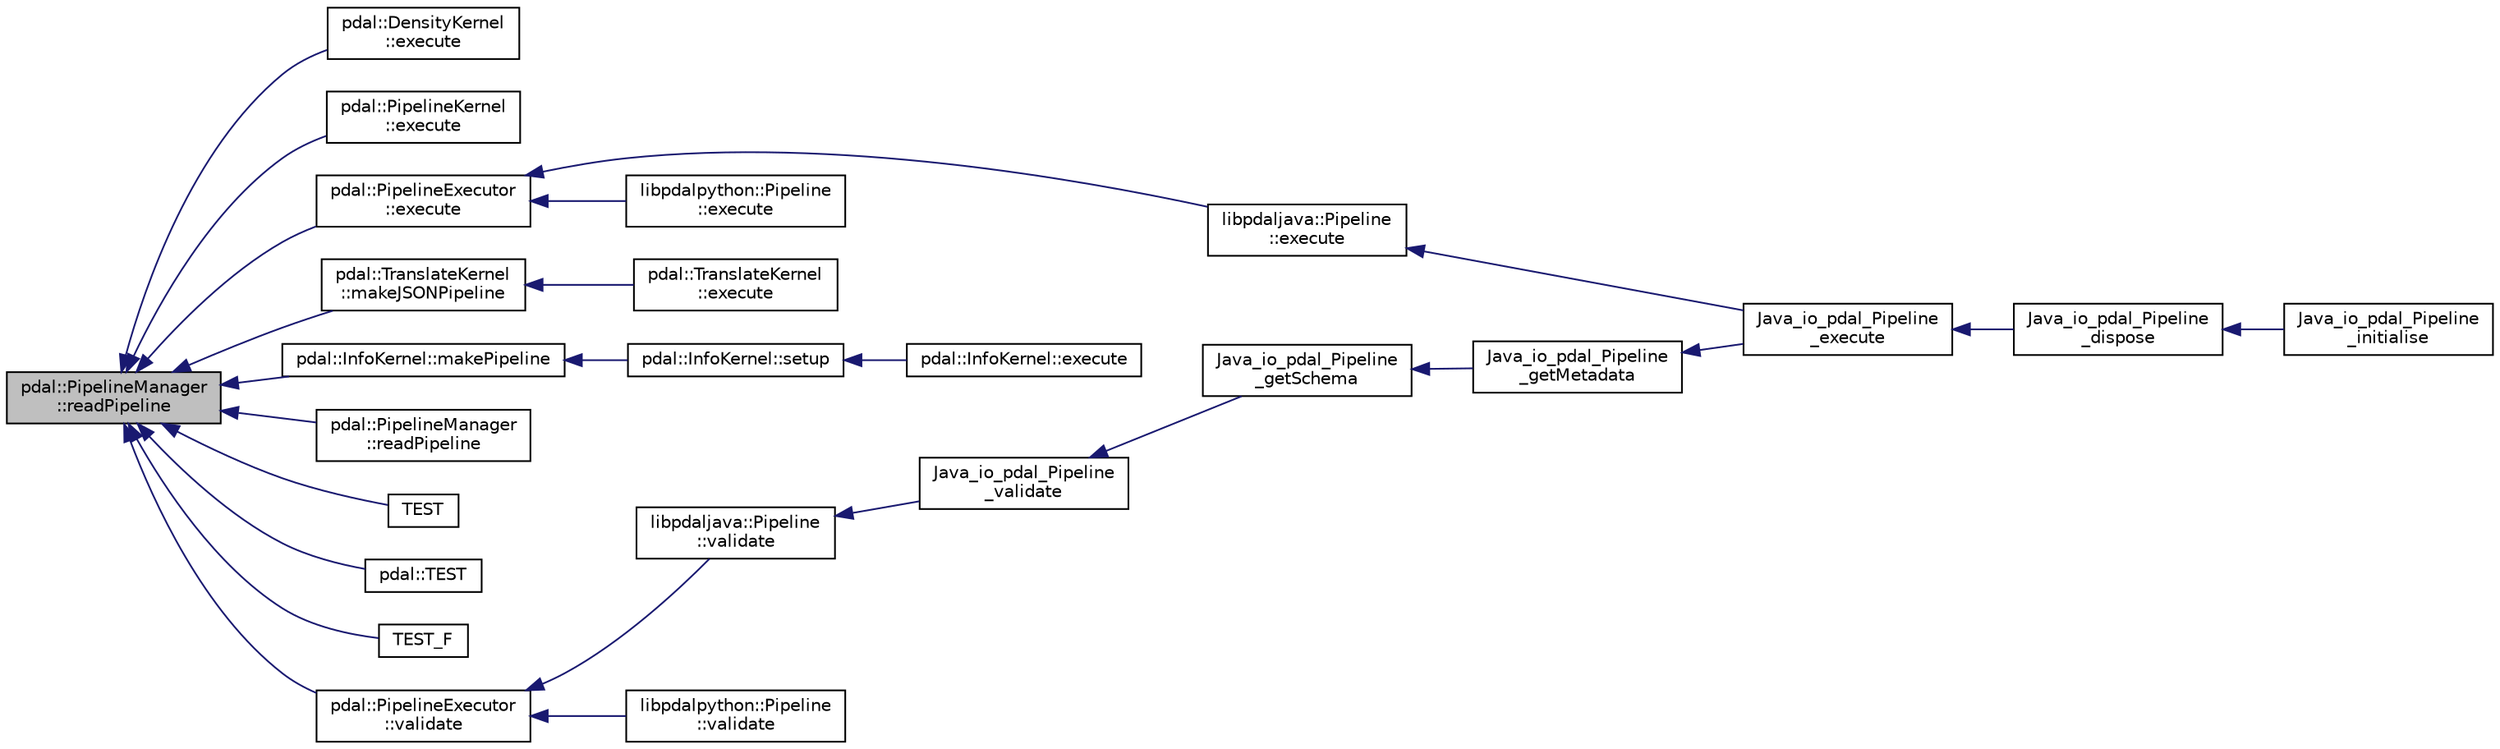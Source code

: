 digraph "pdal::PipelineManager::readPipeline"
{
  edge [fontname="Helvetica",fontsize="10",labelfontname="Helvetica",labelfontsize="10"];
  node [fontname="Helvetica",fontsize="10",shape=record];
  rankdir="LR";
  Node1 [label="pdal::PipelineManager\l::readPipeline",height=0.2,width=0.4,color="black", fillcolor="grey75", style="filled", fontcolor="black"];
  Node1 -> Node2 [dir="back",color="midnightblue",fontsize="10",style="solid",fontname="Helvetica"];
  Node2 [label="pdal::DensityKernel\l::execute",height=0.2,width=0.4,color="black", fillcolor="white", style="filled",URL="$classpdal_1_1DensityKernel.html#a0c74e94ba52214ddb0455254fb25a0b3"];
  Node1 -> Node3 [dir="back",color="midnightblue",fontsize="10",style="solid",fontname="Helvetica"];
  Node3 [label="pdal::PipelineKernel\l::execute",height=0.2,width=0.4,color="black", fillcolor="white", style="filled",URL="$classpdal_1_1PipelineKernel.html#a0d3bb8f1b2c0af4e3d8af7f61a264d20"];
  Node1 -> Node4 [dir="back",color="midnightblue",fontsize="10",style="solid",fontname="Helvetica"];
  Node4 [label="pdal::PipelineExecutor\l::execute",height=0.2,width=0.4,color="black", fillcolor="white", style="filled",URL="$classpdal_1_1PipelineExecutor.html#a9ff24f6f54a70e8606f4d1af5d2860f5"];
  Node4 -> Node5 [dir="back",color="midnightblue",fontsize="10",style="solid",fontname="Helvetica"];
  Node5 [label="libpdaljava::Pipeline\l::execute",height=0.2,width=0.4,color="black", fillcolor="white", style="filled",URL="$classlibpdaljava_1_1Pipeline.html#ad495dfb2b84c8504a4eb4b1d81be9343"];
  Node5 -> Node6 [dir="back",color="midnightblue",fontsize="10",style="solid",fontname="Helvetica"];
  Node6 [label="Java_io_pdal_Pipeline\l_execute",height=0.2,width=0.4,color="black", fillcolor="white", style="filled",URL="$io__pdal__Pipeline_8cpp.html#a12a870b2859adaaa0556bf0a18f4d13c"];
  Node6 -> Node7 [dir="back",color="midnightblue",fontsize="10",style="solid",fontname="Helvetica"];
  Node7 [label="Java_io_pdal_Pipeline\l_dispose",height=0.2,width=0.4,color="black", fillcolor="white", style="filled",URL="$io__pdal__Pipeline_8cpp.html#a8238e4e6616b338d76b4ed68e533305c"];
  Node7 -> Node8 [dir="back",color="midnightblue",fontsize="10",style="solid",fontname="Helvetica"];
  Node8 [label="Java_io_pdal_Pipeline\l_initialise",height=0.2,width=0.4,color="black", fillcolor="white", style="filled",URL="$io__pdal__Pipeline_8cpp.html#ad7b0833a8c4a23a66bf49021695854ee"];
  Node4 -> Node9 [dir="back",color="midnightblue",fontsize="10",style="solid",fontname="Helvetica"];
  Node9 [label="libpdalpython::Pipeline\l::execute",height=0.2,width=0.4,color="black", fillcolor="white", style="filled",URL="$classlibpdalpython_1_1Pipeline.html#aa230af5e287c94370b6dda4476ceba1e"];
  Node1 -> Node10 [dir="back",color="midnightblue",fontsize="10",style="solid",fontname="Helvetica"];
  Node10 [label="pdal::TranslateKernel\l::makeJSONPipeline",height=0.2,width=0.4,color="black", fillcolor="white", style="filled",URL="$classpdal_1_1TranslateKernel.html#acf9dfedffb270ff71f0f73792cd3e87e"];
  Node10 -> Node11 [dir="back",color="midnightblue",fontsize="10",style="solid",fontname="Helvetica"];
  Node11 [label="pdal::TranslateKernel\l::execute",height=0.2,width=0.4,color="black", fillcolor="white", style="filled",URL="$classpdal_1_1TranslateKernel.html#a29dcfe64f27066795c729465ffbef49c"];
  Node1 -> Node12 [dir="back",color="midnightblue",fontsize="10",style="solid",fontname="Helvetica"];
  Node12 [label="pdal::InfoKernel::makePipeline",height=0.2,width=0.4,color="black", fillcolor="white", style="filled",URL="$classpdal_1_1InfoKernel.html#a5deb06e4be4b248c9e1257fc7edf7e65"];
  Node12 -> Node13 [dir="back",color="midnightblue",fontsize="10",style="solid",fontname="Helvetica"];
  Node13 [label="pdal::InfoKernel::setup",height=0.2,width=0.4,color="black", fillcolor="white", style="filled",URL="$classpdal_1_1InfoKernel.html#a00062fa07419bc191ed6269ce47e1fa0"];
  Node13 -> Node14 [dir="back",color="midnightblue",fontsize="10",style="solid",fontname="Helvetica"];
  Node14 [label="pdal::InfoKernel::execute",height=0.2,width=0.4,color="black", fillcolor="white", style="filled",URL="$classpdal_1_1InfoKernel.html#ac8d3f256fa5d844710b25034f4e22eaa"];
  Node1 -> Node15 [dir="back",color="midnightblue",fontsize="10",style="solid",fontname="Helvetica"];
  Node15 [label="pdal::PipelineManager\l::readPipeline",height=0.2,width=0.4,color="black", fillcolor="white", style="filled",URL="$classpdal_1_1PipelineManager.html#a558ad797557b8c84a3aacc4a38a31ef0"];
  Node1 -> Node16 [dir="back",color="midnightblue",fontsize="10",style="solid",fontname="Helvetica"];
  Node16 [label="TEST",height=0.2,width=0.4,color="black", fillcolor="white", style="filled",URL="$IcebridgeReaderTest_8cpp.html#a2dbac50759032cdb6bd09a9912a570c4"];
  Node1 -> Node17 [dir="back",color="midnightblue",fontsize="10",style="solid",fontname="Helvetica"];
  Node17 [label="pdal::TEST",height=0.2,width=0.4,color="black", fillcolor="white", style="filled",URL="$namespacepdal.html#ac0cce4486643d2d8f11513aa42fda09c"];
  Node1 -> Node18 [dir="back",color="midnightblue",fontsize="10",style="solid",fontname="Helvetica"];
  Node18 [label="TEST_F",height=0.2,width=0.4,color="black", fillcolor="white", style="filled",URL="$PythonFilterTest_8cpp.html#ab2403002240c7f84a058b864ce05cda0"];
  Node1 -> Node19 [dir="back",color="midnightblue",fontsize="10",style="solid",fontname="Helvetica"];
  Node19 [label="pdal::PipelineExecutor\l::validate",height=0.2,width=0.4,color="black", fillcolor="white", style="filled",URL="$classpdal_1_1PipelineExecutor.html#a8a9ea9edd1de624d277ae9ff8d3493bc"];
  Node19 -> Node20 [dir="back",color="midnightblue",fontsize="10",style="solid",fontname="Helvetica"];
  Node20 [label="libpdaljava::Pipeline\l::validate",height=0.2,width=0.4,color="black", fillcolor="white", style="filled",URL="$classlibpdaljava_1_1Pipeline.html#af37a973b3f38b4240f800abf12cd969a"];
  Node20 -> Node21 [dir="back",color="midnightblue",fontsize="10",style="solid",fontname="Helvetica"];
  Node21 [label="Java_io_pdal_Pipeline\l_validate",height=0.2,width=0.4,color="black", fillcolor="white", style="filled",URL="$io__pdal__Pipeline_8cpp.html#a8a69b7f4a488cb8f6e3daf06565454a9"];
  Node21 -> Node22 [dir="back",color="midnightblue",fontsize="10",style="solid",fontname="Helvetica"];
  Node22 [label="Java_io_pdal_Pipeline\l_getSchema",height=0.2,width=0.4,color="black", fillcolor="white", style="filled",URL="$io__pdal__Pipeline_8cpp.html#ae6caeca72780b5e3ad792cd5c00df87c"];
  Node22 -> Node23 [dir="back",color="midnightblue",fontsize="10",style="solid",fontname="Helvetica"];
  Node23 [label="Java_io_pdal_Pipeline\l_getMetadata",height=0.2,width=0.4,color="black", fillcolor="white", style="filled",URL="$io__pdal__Pipeline_8cpp.html#a66a0073f40bd33fe176e2e8bacc57d7d"];
  Node23 -> Node6 [dir="back",color="midnightblue",fontsize="10",style="solid",fontname="Helvetica"];
  Node19 -> Node24 [dir="back",color="midnightblue",fontsize="10",style="solid",fontname="Helvetica"];
  Node24 [label="libpdalpython::Pipeline\l::validate",height=0.2,width=0.4,color="black", fillcolor="white", style="filled",URL="$classlibpdalpython_1_1Pipeline.html#a2830e2b9cbe0364fa919a78383d2f01d"];
}
